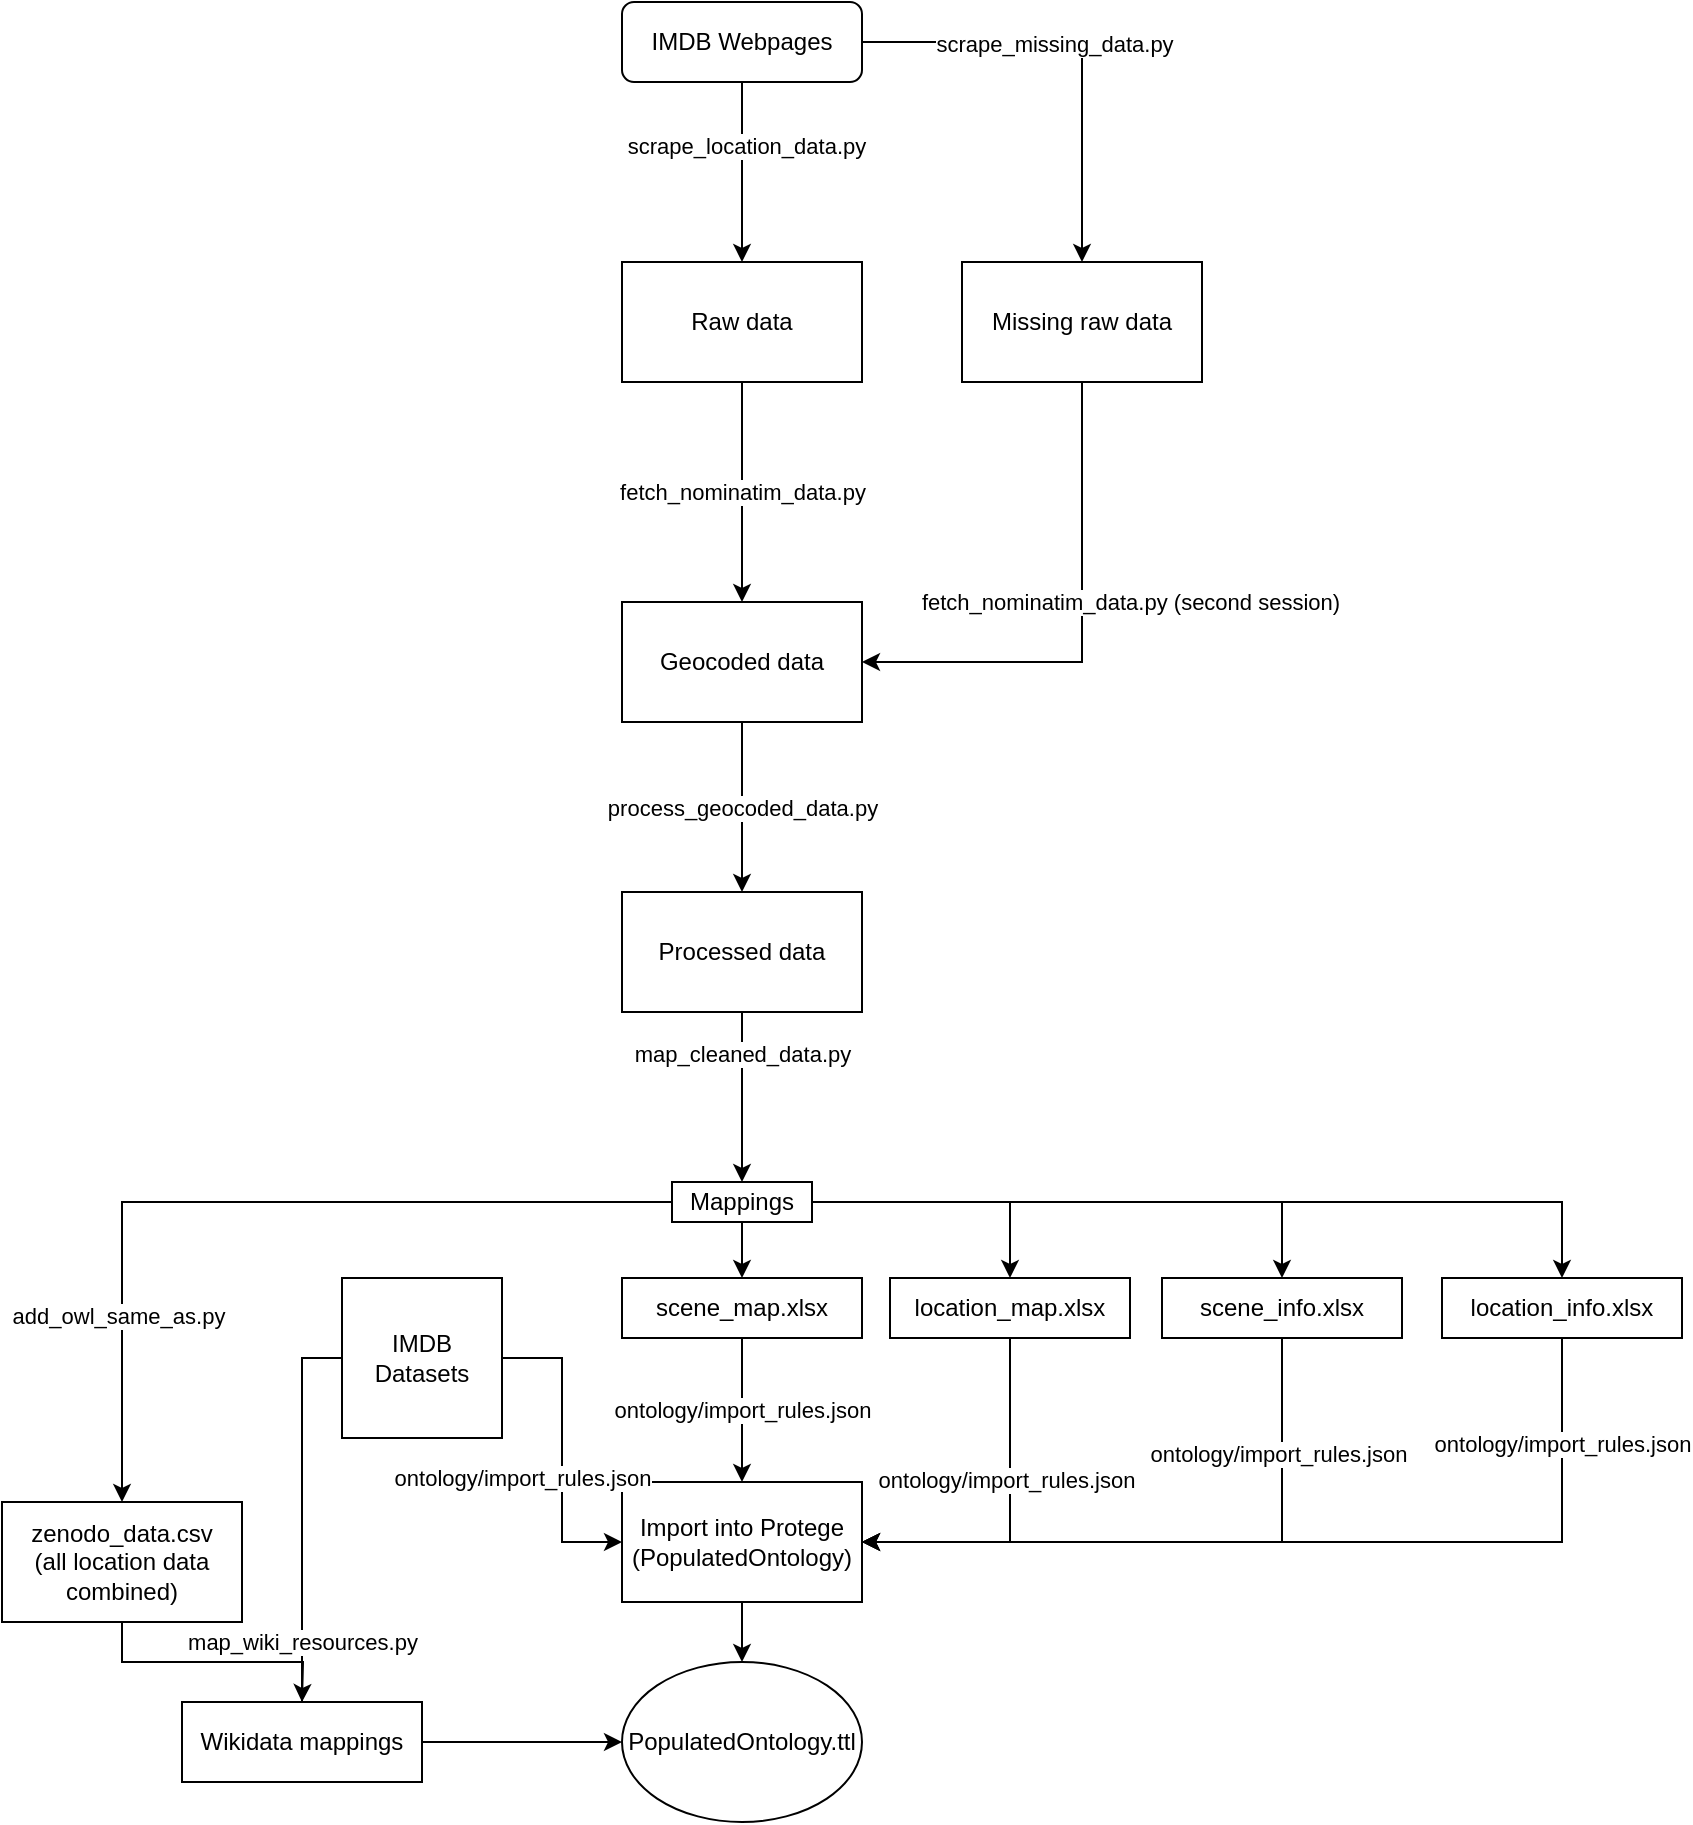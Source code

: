 <mxfile version="13.8.1" type="github"><diagram id="C5RBs43oDa-KdzZeNtuy" name="Page-1"><mxGraphModel dx="1829" dy="1794" grid="1" gridSize="10" guides="1" tooltips="1" connect="1" arrows="1" fold="1" page="1" pageScale="1" pageWidth="827" pageHeight="1169" math="0" shadow="0"><root><mxCell id="WIyWlLk6GJQsqaUBKTNV-0"/><mxCell id="WIyWlLk6GJQsqaUBKTNV-1" parent="WIyWlLk6GJQsqaUBKTNV-0"/><mxCell id="Anznz8hwdXFRp2j8fJdt-0" value="" style="edgeStyle=orthogonalEdgeStyle;rounded=0;orthogonalLoop=1;jettySize=auto;exitX=0.5;exitY=1;exitDx=0;exitDy=0;html=1;" parent="WIyWlLk6GJQsqaUBKTNV-1" source="WIyWlLk6GJQsqaUBKTNV-3" target="Anznz8hwdXFRp2j8fJdt-3" edge="1"><mxGeometry relative="1" as="geometry"><mxPoint x="220" y="210" as="targetPoint"/><Array as="points"><mxPoint x="220" y="240"/><mxPoint x="220" y="240"/></Array></mxGeometry></mxCell><mxCell id="Anznz8hwdXFRp2j8fJdt-1" value="scrape_location_data.py" style="edgeLabel;html=1;align=center;verticalAlign=middle;resizable=0;points=[];" parent="Anznz8hwdXFRp2j8fJdt-0" vertex="1" connectable="0"><mxGeometry x="-0.289" y="2" relative="1" as="geometry"><mxPoint as="offset"/></mxGeometry></mxCell><mxCell id="Anznz8hwdXFRp2j8fJdt-6" style="edgeStyle=orthogonalEdgeStyle;rounded=0;orthogonalLoop=1;jettySize=auto;html=1;exitX=1;exitY=0.5;exitDx=0;exitDy=0;entryX=0.5;entryY=0;entryDx=0;entryDy=0;" parent="WIyWlLk6GJQsqaUBKTNV-1" source="WIyWlLk6GJQsqaUBKTNV-3" target="Anznz8hwdXFRp2j8fJdt-5" edge="1"><mxGeometry relative="1" as="geometry"/></mxCell><mxCell id="Anznz8hwdXFRp2j8fJdt-7" value="scrape_missing_data.py" style="edgeLabel;html=1;align=center;verticalAlign=middle;resizable=0;points=[];" parent="Anznz8hwdXFRp2j8fJdt-6" vertex="1" connectable="0"><mxGeometry x="-0.127" y="-1" relative="1" as="geometry"><mxPoint as="offset"/></mxGeometry></mxCell><mxCell id="WIyWlLk6GJQsqaUBKTNV-3" value="IMDB Webpages" style="rounded=1;whiteSpace=wrap;html=1;fontSize=12;glass=0;strokeWidth=1;shadow=0;" parent="WIyWlLk6GJQsqaUBKTNV-1" vertex="1"><mxGeometry x="160" y="80" width="120" height="40" as="geometry"/></mxCell><mxCell id="Anznz8hwdXFRp2j8fJdt-9" value="fetch_nominatim_data.py" style="edgeStyle=orthogonalEdgeStyle;rounded=0;orthogonalLoop=1;jettySize=auto;html=1;exitX=0.5;exitY=1;exitDx=0;exitDy=0;entryX=0.5;entryY=0;entryDx=0;entryDy=0;" parent="WIyWlLk6GJQsqaUBKTNV-1" source="Anznz8hwdXFRp2j8fJdt-3" target="Anznz8hwdXFRp2j8fJdt-8" edge="1"><mxGeometry relative="1" as="geometry"/></mxCell><mxCell id="Anznz8hwdXFRp2j8fJdt-3" value="Raw data" style="whiteSpace=wrap;html=1;" parent="WIyWlLk6GJQsqaUBKTNV-1" vertex="1"><mxGeometry x="160" y="210" width="120" height="60" as="geometry"/></mxCell><mxCell id="Anznz8hwdXFRp2j8fJdt-4" style="edgeStyle=orthogonalEdgeStyle;rounded=0;orthogonalLoop=1;jettySize=auto;html=1;exitX=0.5;exitY=1;exitDx=0;exitDy=0;" parent="WIyWlLk6GJQsqaUBKTNV-1" source="Anznz8hwdXFRp2j8fJdt-3" target="Anznz8hwdXFRp2j8fJdt-3" edge="1"><mxGeometry relative="1" as="geometry"/></mxCell><mxCell id="Anznz8hwdXFRp2j8fJdt-10" style="edgeStyle=orthogonalEdgeStyle;rounded=0;orthogonalLoop=1;jettySize=auto;html=1;exitX=0.5;exitY=1;exitDx=0;exitDy=0;entryX=1;entryY=0.5;entryDx=0;entryDy=0;" parent="WIyWlLk6GJQsqaUBKTNV-1" source="Anznz8hwdXFRp2j8fJdt-5" target="Anznz8hwdXFRp2j8fJdt-8" edge="1"><mxGeometry relative="1" as="geometry"/></mxCell><mxCell id="Anznz8hwdXFRp2j8fJdt-11" value="fetch_nominatim_data.py (second session)" style="edgeLabel;html=1;align=center;verticalAlign=middle;resizable=0;points=[];" parent="Anznz8hwdXFRp2j8fJdt-10" vertex="1" connectable="0"><mxGeometry x="-0.08" y="1" relative="1" as="geometry"><mxPoint x="23" y="-5" as="offset"/></mxGeometry></mxCell><mxCell id="Anznz8hwdXFRp2j8fJdt-5" value="Missing raw data" style="whiteSpace=wrap;html=1;" parent="WIyWlLk6GJQsqaUBKTNV-1" vertex="1"><mxGeometry x="330" y="210" width="120" height="60" as="geometry"/></mxCell><mxCell id="Anznz8hwdXFRp2j8fJdt-13" value="process_geocoded_data.py" style="edgeStyle=orthogonalEdgeStyle;rounded=0;orthogonalLoop=1;jettySize=auto;html=1;exitX=0.5;exitY=1;exitDx=0;exitDy=0;entryX=0.5;entryY=0;entryDx=0;entryDy=0;" parent="WIyWlLk6GJQsqaUBKTNV-1" source="Anznz8hwdXFRp2j8fJdt-8" target="Anznz8hwdXFRp2j8fJdt-12" edge="1"><mxGeometry relative="1" as="geometry"/></mxCell><mxCell id="Anznz8hwdXFRp2j8fJdt-8" value="Geocoded data" style="rounded=0;whiteSpace=wrap;html=1;" parent="WIyWlLk6GJQsqaUBKTNV-1" vertex="1"><mxGeometry x="160" y="380" width="120" height="60" as="geometry"/></mxCell><mxCell id="Anznz8hwdXFRp2j8fJdt-15" style="edgeStyle=orthogonalEdgeStyle;rounded=0;orthogonalLoop=1;jettySize=auto;html=1;exitX=0.5;exitY=1;exitDx=0;exitDy=0;entryX=0.5;entryY=0;entryDx=0;entryDy=0;" parent="WIyWlLk6GJQsqaUBKTNV-1" source="Anznz8hwdXFRp2j8fJdt-12" target="Anznz8hwdXFRp2j8fJdt-32" edge="1"><mxGeometry relative="1" as="geometry"><mxPoint x="220" y="660" as="targetPoint"/><Array as="points"/></mxGeometry></mxCell><mxCell id="Anznz8hwdXFRp2j8fJdt-19" value="map_cleaned_data.py" style="edgeLabel;html=1;align=center;verticalAlign=middle;resizable=0;points=[];" parent="Anznz8hwdXFRp2j8fJdt-15" vertex="1" connectable="0"><mxGeometry x="-0.013" y="1" relative="1" as="geometry"><mxPoint x="-1" y="-21" as="offset"/></mxGeometry></mxCell><mxCell id="Anznz8hwdXFRp2j8fJdt-12" value="Processed data" style="rounded=0;whiteSpace=wrap;html=1;" parent="WIyWlLk6GJQsqaUBKTNV-1" vertex="1"><mxGeometry x="160" y="525" width="120" height="60" as="geometry"/></mxCell><mxCell id="Anznz8hwdXFRp2j8fJdt-39" value="ontology/import_rules.json" style="edgeStyle=orthogonalEdgeStyle;rounded=0;orthogonalLoop=1;jettySize=auto;html=1;exitX=0.5;exitY=1;exitDx=0;exitDy=0;entryX=0.5;entryY=0;entryDx=0;entryDy=0;" parent="WIyWlLk6GJQsqaUBKTNV-1" source="Anznz8hwdXFRp2j8fJdt-14" target="Anznz8hwdXFRp2j8fJdt-38" edge="1"><mxGeometry relative="1" as="geometry"/></mxCell><mxCell id="Anznz8hwdXFRp2j8fJdt-14" value="scene_map.xlsx" style="rounded=0;whiteSpace=wrap;html=1;" parent="WIyWlLk6GJQsqaUBKTNV-1" vertex="1"><mxGeometry x="160" y="718" width="120" height="30" as="geometry"/></mxCell><mxCell id="Anznz8hwdXFRp2j8fJdt-43" style="edgeStyle=orthogonalEdgeStyle;rounded=0;orthogonalLoop=1;jettySize=auto;html=1;exitX=0.5;exitY=1;exitDx=0;exitDy=0;entryX=1;entryY=0.5;entryDx=0;entryDy=0;" parent="WIyWlLk6GJQsqaUBKTNV-1" source="Anznz8hwdXFRp2j8fJdt-16" target="Anznz8hwdXFRp2j8fJdt-38" edge="1"><mxGeometry relative="1" as="geometry"/></mxCell><mxCell id="Anznz8hwdXFRp2j8fJdt-44" value="ontology/import_rules.json" style="edgeLabel;html=1;align=center;verticalAlign=middle;resizable=0;points=[];" parent="Anznz8hwdXFRp2j8fJdt-43" vertex="1" connectable="0"><mxGeometry x="-0.192" y="-2" relative="1" as="geometry"><mxPoint as="offset"/></mxGeometry></mxCell><mxCell id="Anznz8hwdXFRp2j8fJdt-16" value="location_map.xlsx" style="rounded=0;whiteSpace=wrap;html=1;" parent="WIyWlLk6GJQsqaUBKTNV-1" vertex="1"><mxGeometry x="294" y="718" width="120" height="30" as="geometry"/></mxCell><mxCell id="Anznz8hwdXFRp2j8fJdt-45" style="edgeStyle=orthogonalEdgeStyle;rounded=0;orthogonalLoop=1;jettySize=auto;html=1;exitX=0.5;exitY=1;exitDx=0;exitDy=0;entryX=1;entryY=0.5;entryDx=0;entryDy=0;" parent="WIyWlLk6GJQsqaUBKTNV-1" source="Anznz8hwdXFRp2j8fJdt-17" target="Anznz8hwdXFRp2j8fJdt-38" edge="1"><mxGeometry relative="1" as="geometry"/></mxCell><mxCell id="Anznz8hwdXFRp2j8fJdt-46" value="ontology/import_rules.json" style="edgeLabel;html=1;align=center;verticalAlign=middle;resizable=0;points=[];" parent="Anznz8hwdXFRp2j8fJdt-45" vertex="1" connectable="0"><mxGeometry x="-0.63" y="-2" relative="1" as="geometry"><mxPoint as="offset"/></mxGeometry></mxCell><mxCell id="Anznz8hwdXFRp2j8fJdt-17" value="scene_info.xlsx" style="rounded=0;whiteSpace=wrap;html=1;" parent="WIyWlLk6GJQsqaUBKTNV-1" vertex="1"><mxGeometry x="430" y="718" width="120" height="30" as="geometry"/></mxCell><mxCell id="Anznz8hwdXFRp2j8fJdt-47" style="edgeStyle=orthogonalEdgeStyle;rounded=0;orthogonalLoop=1;jettySize=auto;html=1;exitX=0.5;exitY=1;exitDx=0;exitDy=0;entryX=1;entryY=0.5;entryDx=0;entryDy=0;" parent="WIyWlLk6GJQsqaUBKTNV-1" source="Anznz8hwdXFRp2j8fJdt-18" target="Anznz8hwdXFRp2j8fJdt-38" edge="1"><mxGeometry relative="1" as="geometry"/></mxCell><mxCell id="Anznz8hwdXFRp2j8fJdt-48" value="ontology/import_rules.json" style="edgeLabel;html=1;align=center;verticalAlign=middle;resizable=0;points=[];" parent="Anznz8hwdXFRp2j8fJdt-47" vertex="1" connectable="0"><mxGeometry x="-0.768" relative="1" as="geometry"><mxPoint as="offset"/></mxGeometry></mxCell><mxCell id="Anznz8hwdXFRp2j8fJdt-18" value="location_info.xlsx" style="rounded=0;whiteSpace=wrap;html=1;" parent="WIyWlLk6GJQsqaUBKTNV-1" vertex="1"><mxGeometry x="570" y="718" width="120" height="30" as="geometry"/></mxCell><mxCell id="Anznz8hwdXFRp2j8fJdt-34" style="edgeStyle=orthogonalEdgeStyle;rounded=0;orthogonalLoop=1;jettySize=auto;html=1;exitX=0.5;exitY=1;exitDx=0;exitDy=0;entryX=0.5;entryY=0;entryDx=0;entryDy=0;" parent="WIyWlLk6GJQsqaUBKTNV-1" source="Anznz8hwdXFRp2j8fJdt-32" target="Anznz8hwdXFRp2j8fJdt-14" edge="1"><mxGeometry relative="1" as="geometry"/></mxCell><mxCell id="Anznz8hwdXFRp2j8fJdt-35" style="edgeStyle=orthogonalEdgeStyle;rounded=0;orthogonalLoop=1;jettySize=auto;html=1;exitX=1;exitY=0.5;exitDx=0;exitDy=0;entryX=0.5;entryY=0;entryDx=0;entryDy=0;" parent="WIyWlLk6GJQsqaUBKTNV-1" source="Anznz8hwdXFRp2j8fJdt-32" target="Anznz8hwdXFRp2j8fJdt-16" edge="1"><mxGeometry relative="1" as="geometry"/></mxCell><mxCell id="Anznz8hwdXFRp2j8fJdt-36" style="edgeStyle=orthogonalEdgeStyle;rounded=0;orthogonalLoop=1;jettySize=auto;html=1;exitX=1;exitY=0.5;exitDx=0;exitDy=0;" parent="WIyWlLk6GJQsqaUBKTNV-1" source="Anznz8hwdXFRp2j8fJdt-32" target="Anznz8hwdXFRp2j8fJdt-17" edge="1"><mxGeometry relative="1" as="geometry"/></mxCell><mxCell id="Anznz8hwdXFRp2j8fJdt-37" style="edgeStyle=orthogonalEdgeStyle;rounded=0;orthogonalLoop=1;jettySize=auto;html=1;exitX=1;exitY=0.5;exitDx=0;exitDy=0;" parent="WIyWlLk6GJQsqaUBKTNV-1" source="Anznz8hwdXFRp2j8fJdt-32" target="Anznz8hwdXFRp2j8fJdt-18" edge="1"><mxGeometry relative="1" as="geometry"/></mxCell><mxCell id="caqOnOJb0WFnXxiTsJp3-0" style="edgeStyle=orthogonalEdgeStyle;rounded=0;orthogonalLoop=1;jettySize=auto;html=1;exitX=0;exitY=0.5;exitDx=0;exitDy=0;" edge="1" parent="WIyWlLk6GJQsqaUBKTNV-1" source="Anznz8hwdXFRp2j8fJdt-32" target="caqOnOJb0WFnXxiTsJp3-1"><mxGeometry relative="1" as="geometry"><mxPoint x="800" y="720" as="targetPoint"/></mxGeometry></mxCell><mxCell id="caqOnOJb0WFnXxiTsJp3-2" value="add_owl_same_as.py" style="edgeLabel;html=1;align=center;verticalAlign=middle;resizable=0;points=[];" vertex="1" connectable="0" parent="caqOnOJb0WFnXxiTsJp3-0"><mxGeometry x="0.56" y="-2" relative="1" as="geometry"><mxPoint as="offset"/></mxGeometry></mxCell><mxCell id="Anznz8hwdXFRp2j8fJdt-32" value="Mappings" style="rounded=0;whiteSpace=wrap;html=1;" parent="WIyWlLk6GJQsqaUBKTNV-1" vertex="1"><mxGeometry x="185" y="670" width="70" height="20" as="geometry"/></mxCell><mxCell id="caqOnOJb0WFnXxiTsJp3-13" style="edgeStyle=orthogonalEdgeStyle;rounded=0;orthogonalLoop=1;jettySize=auto;html=1;exitX=0.5;exitY=1;exitDx=0;exitDy=0;entryX=0.5;entryY=0;entryDx=0;entryDy=0;" edge="1" parent="WIyWlLk6GJQsqaUBKTNV-1" source="Anznz8hwdXFRp2j8fJdt-38" target="caqOnOJb0WFnXxiTsJp3-12"><mxGeometry relative="1" as="geometry"/></mxCell><mxCell id="Anznz8hwdXFRp2j8fJdt-38" value="Import into Protege&lt;br&gt;(PopulatedOntology)" style="rounded=0;whiteSpace=wrap;html=1;" parent="WIyWlLk6GJQsqaUBKTNV-1" vertex="1"><mxGeometry x="160" y="820" width="120" height="60" as="geometry"/></mxCell><mxCell id="Anznz8hwdXFRp2j8fJdt-40" style="edgeStyle=orthogonalEdgeStyle;rounded=0;orthogonalLoop=1;jettySize=auto;html=1;exitX=0.5;exitY=1;exitDx=0;exitDy=0;" parent="WIyWlLk6GJQsqaUBKTNV-1" source="Anznz8hwdXFRp2j8fJdt-38" target="Anznz8hwdXFRp2j8fJdt-38" edge="1"><mxGeometry relative="1" as="geometry"/></mxCell><mxCell id="Anznz8hwdXFRp2j8fJdt-41" style="edgeStyle=orthogonalEdgeStyle;rounded=0;orthogonalLoop=1;jettySize=auto;html=1;exitX=0.5;exitY=1;exitDx=0;exitDy=0;" parent="WIyWlLk6GJQsqaUBKTNV-1" source="Anznz8hwdXFRp2j8fJdt-38" target="Anznz8hwdXFRp2j8fJdt-38" edge="1"><mxGeometry relative="1" as="geometry"/></mxCell><mxCell id="caqOnOJb0WFnXxiTsJp3-7" style="edgeStyle=orthogonalEdgeStyle;rounded=0;orthogonalLoop=1;jettySize=auto;html=1;exitX=0.5;exitY=1;exitDx=0;exitDy=0;" edge="1" parent="WIyWlLk6GJQsqaUBKTNV-1" source="caqOnOJb0WFnXxiTsJp3-1"><mxGeometry relative="1" as="geometry"><mxPoint y="930" as="targetPoint"/></mxGeometry></mxCell><mxCell id="caqOnOJb0WFnXxiTsJp3-1" value="zenodo_data.csv&lt;br&gt;(all location data combined)" style="rounded=0;whiteSpace=wrap;html=1;" vertex="1" parent="WIyWlLk6GJQsqaUBKTNV-1"><mxGeometry x="-150" y="830" width="120" height="60" as="geometry"/></mxCell><mxCell id="caqOnOJb0WFnXxiTsJp3-4" style="edgeStyle=orthogonalEdgeStyle;rounded=0;orthogonalLoop=1;jettySize=auto;html=1;exitX=1;exitY=0.5;exitDx=0;exitDy=0;entryX=0;entryY=0.5;entryDx=0;entryDy=0;" edge="1" parent="WIyWlLk6GJQsqaUBKTNV-1" source="caqOnOJb0WFnXxiTsJp3-3" target="Anznz8hwdXFRp2j8fJdt-38"><mxGeometry relative="1" as="geometry"/></mxCell><mxCell id="caqOnOJb0WFnXxiTsJp3-5" value="ontology/import_rules.json" style="edgeLabel;html=1;align=center;verticalAlign=middle;resizable=0;points=[];" vertex="1" connectable="0" parent="caqOnOJb0WFnXxiTsJp3-4"><mxGeometry x="-0.197" y="-1" relative="1" as="geometry"><mxPoint x="-19" y="29" as="offset"/></mxGeometry></mxCell><mxCell id="caqOnOJb0WFnXxiTsJp3-6" style="edgeStyle=orthogonalEdgeStyle;rounded=0;orthogonalLoop=1;jettySize=auto;html=1;exitX=0;exitY=0.5;exitDx=0;exitDy=0;" edge="1" parent="WIyWlLk6GJQsqaUBKTNV-1" source="caqOnOJb0WFnXxiTsJp3-3"><mxGeometry relative="1" as="geometry"><mxPoint y="960" as="targetPoint"/><Array as="points"><mxPoint y="758"/></Array></mxGeometry></mxCell><mxCell id="caqOnOJb0WFnXxiTsJp3-10" value="map_wiki_resources.py" style="edgeLabel;html=1;align=center;verticalAlign=middle;resizable=0;points=[];" vertex="1" connectable="0" parent="caqOnOJb0WFnXxiTsJp3-6"><mxGeometry x="-0.126" y="1" relative="1" as="geometry"><mxPoint x="-1" y="65" as="offset"/></mxGeometry></mxCell><mxCell id="caqOnOJb0WFnXxiTsJp3-3" value="IMDB Datasets" style="whiteSpace=wrap;html=1;aspect=fixed;" vertex="1" parent="WIyWlLk6GJQsqaUBKTNV-1"><mxGeometry x="20" y="718" width="80" height="80" as="geometry"/></mxCell><mxCell id="caqOnOJb0WFnXxiTsJp3-14" style="edgeStyle=orthogonalEdgeStyle;rounded=0;orthogonalLoop=1;jettySize=auto;html=1;exitX=1;exitY=0.5;exitDx=0;exitDy=0;entryX=0;entryY=0.5;entryDx=0;entryDy=0;" edge="1" parent="WIyWlLk6GJQsqaUBKTNV-1" source="caqOnOJb0WFnXxiTsJp3-11" target="caqOnOJb0WFnXxiTsJp3-12"><mxGeometry relative="1" as="geometry"/></mxCell><mxCell id="caqOnOJb0WFnXxiTsJp3-11" value="Wikidata mappings" style="rounded=0;whiteSpace=wrap;html=1;" vertex="1" parent="WIyWlLk6GJQsqaUBKTNV-1"><mxGeometry x="-60" y="930" width="120" height="40" as="geometry"/></mxCell><mxCell id="caqOnOJb0WFnXxiTsJp3-12" value="PopulatedOntology.ttl" style="ellipse;whiteSpace=wrap;html=1;" vertex="1" parent="WIyWlLk6GJQsqaUBKTNV-1"><mxGeometry x="160" y="910" width="120" height="80" as="geometry"/></mxCell></root></mxGraphModel></diagram></mxfile>